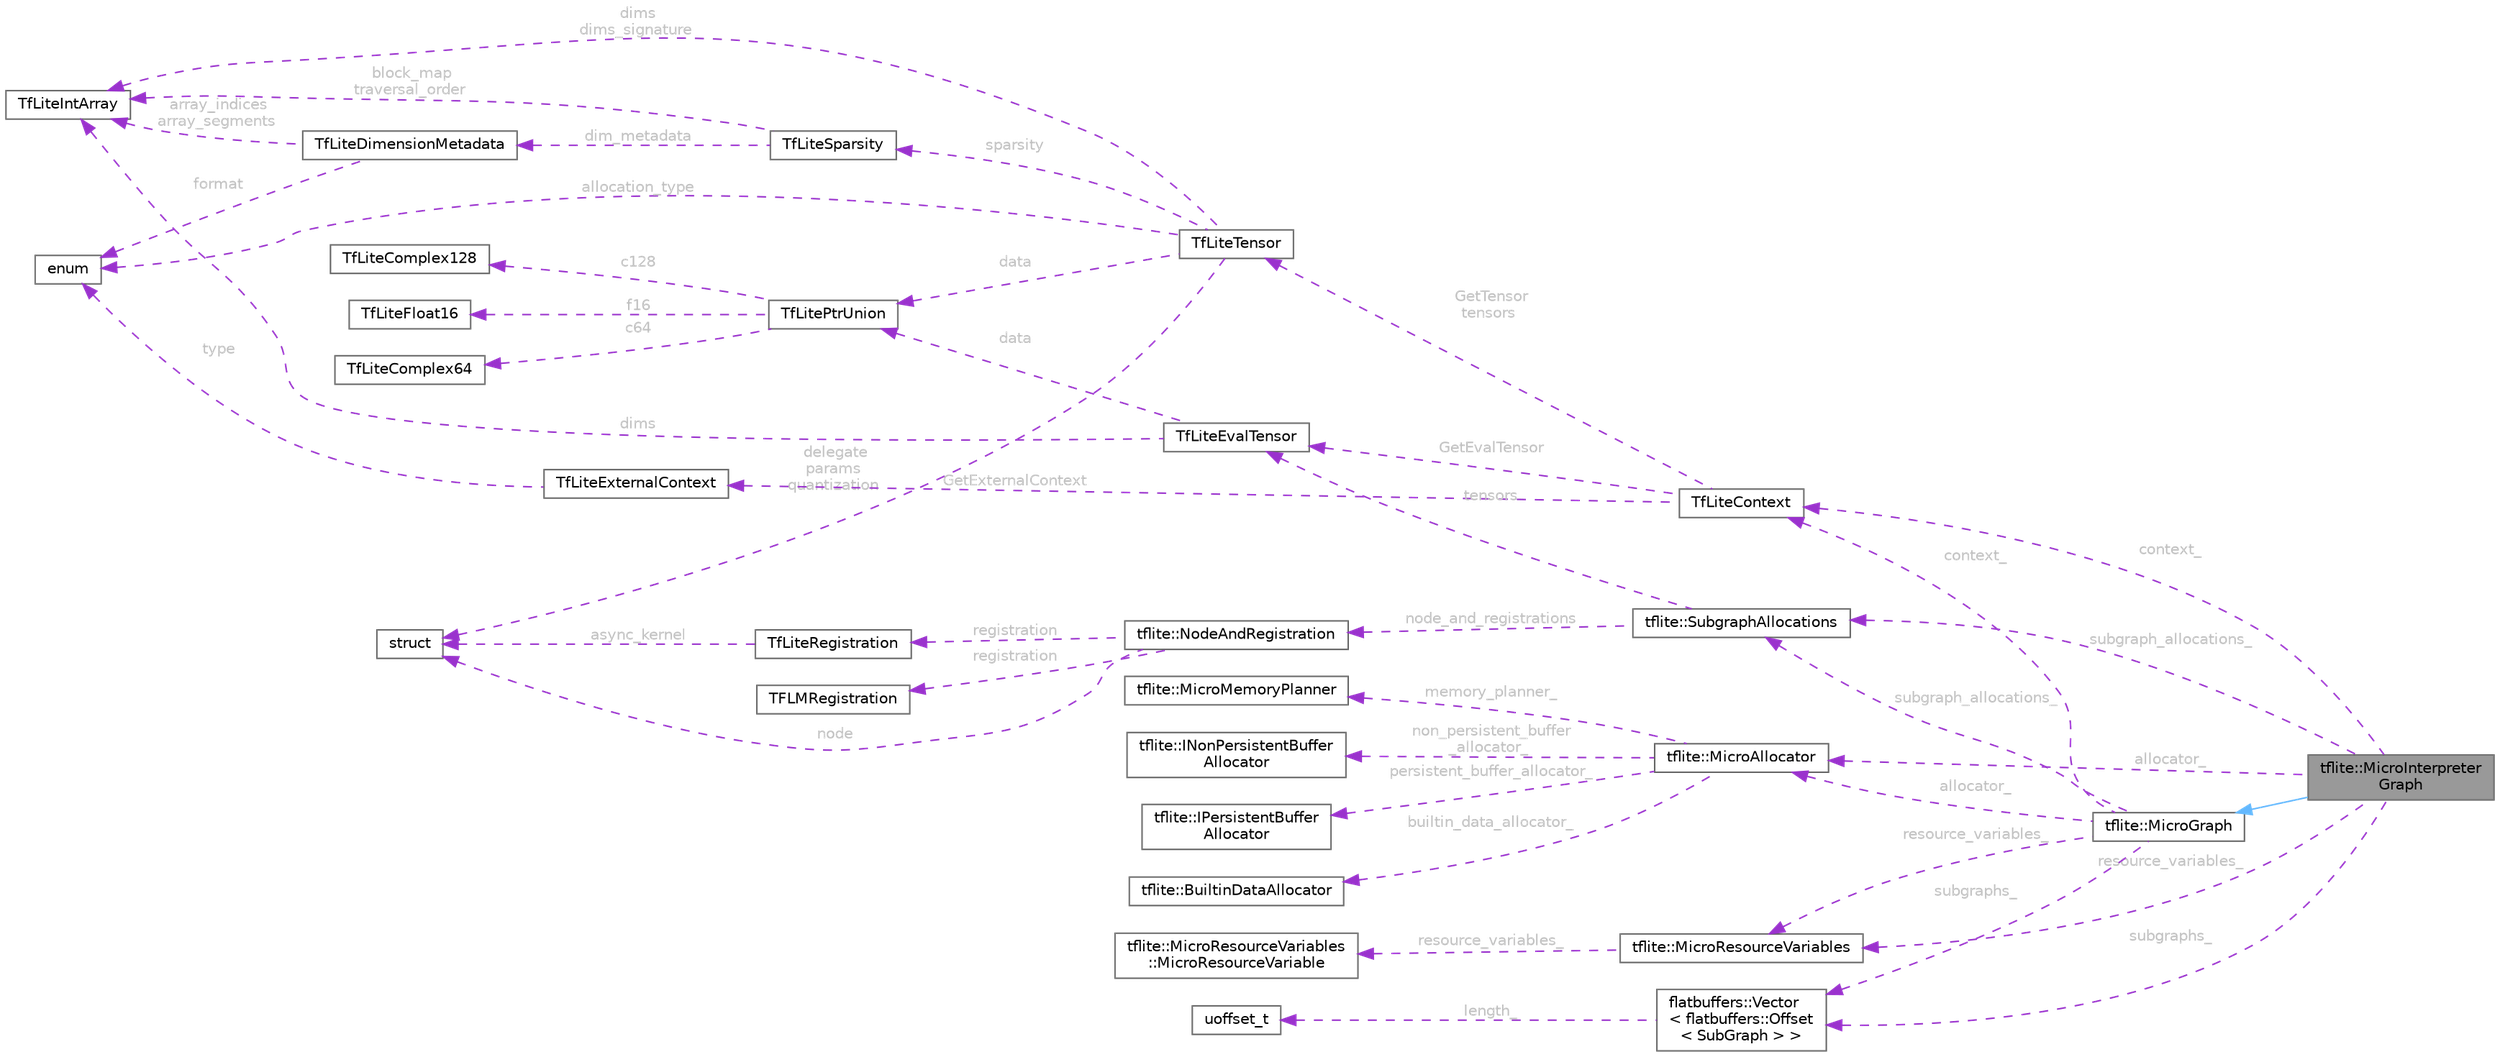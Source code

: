 digraph "tflite::MicroInterpreterGraph"
{
 // LATEX_PDF_SIZE
  bgcolor="transparent";
  edge [fontname=Helvetica,fontsize=10,labelfontname=Helvetica,labelfontsize=10];
  node [fontname=Helvetica,fontsize=10,shape=box,height=0.2,width=0.4];
  rankdir="LR";
  Node1 [id="Node000001",label="tflite::MicroInterpreter\lGraph",height=0.2,width=0.4,color="gray40", fillcolor="grey60", style="filled", fontcolor="black",tooltip=" "];
  Node2 -> Node1 [id="edge42_Node000001_Node000002",dir="back",color="steelblue1",style="solid",tooltip=" "];
  Node2 [id="Node000002",label="tflite::MicroGraph",height=0.2,width=0.4,color="gray40", fillcolor="white", style="filled",URL="$classtflite_1_1_micro_graph.html",tooltip=" "];
  Node3 -> Node2 [id="edge43_Node000002_Node000003",dir="back",color="darkorchid3",style="dashed",tooltip=" ",label=" context_",fontcolor="grey" ];
  Node3 [id="Node000003",label="TfLiteContext",height=0.2,width=0.4,color="gray40", fillcolor="white", style="filled",URL="$struct_tf_lite_context.html",tooltip=" "];
  Node4 -> Node3 [id="edge44_Node000003_Node000004",dir="back",color="darkorchid3",style="dashed",tooltip=" ",label=" GetTensor\ntensors",fontcolor="grey" ];
  Node4 [id="Node000004",label="TfLiteTensor",height=0.2,width=0.4,color="gray40", fillcolor="white", style="filled",URL="$struct_tf_lite_tensor.html",tooltip=" "];
  Node5 -> Node4 [id="edge45_Node000004_Node000005",dir="back",color="darkorchid3",style="dashed",tooltip=" ",label=" data",fontcolor="grey" ];
  Node5 [id="Node000005",label="TfLitePtrUnion",height=0.2,width=0.4,color="gray40", fillcolor="white", style="filled",URL="$union_tf_lite_ptr_union.html",tooltip=" "];
  Node6 -> Node5 [id="edge46_Node000005_Node000006",dir="back",color="darkorchid3",style="dashed",tooltip=" ",label=" f16",fontcolor="grey" ];
  Node6 [id="Node000006",label="TfLiteFloat16",height=0.2,width=0.4,color="gray40", fillcolor="white", style="filled",URL="$struct_tf_lite_float16.html",tooltip="Half precision data type compatible with the C99 definition."];
  Node7 -> Node5 [id="edge47_Node000005_Node000007",dir="back",color="darkorchid3",style="dashed",tooltip=" ",label=" c64",fontcolor="grey" ];
  Node7 [id="Node000007",label="TfLiteComplex64",height=0.2,width=0.4,color="gray40", fillcolor="white", style="filled",URL="$struct_tf_lite_complex64.html",tooltip="Single-precision complex data type compatible with the C99 definition."];
  Node8 -> Node5 [id="edge48_Node000005_Node000008",dir="back",color="darkorchid3",style="dashed",tooltip=" ",label=" c128",fontcolor="grey" ];
  Node8 [id="Node000008",label="TfLiteComplex128",height=0.2,width=0.4,color="gray40", fillcolor="white", style="filled",URL="$struct_tf_lite_complex128.html",tooltip="Double-precision complex data type compatible with the C99 definition."];
  Node9 -> Node4 [id="edge49_Node000004_Node000009",dir="back",color="darkorchid3",style="dashed",tooltip=" ",label=" dims\ndims_signature",fontcolor="grey" ];
  Node9 [id="Node000009",label="TfLiteIntArray",height=0.2,width=0.4,color="gray40", fillcolor="white", style="filled",URL="$struct_tf_lite_int_array.html",tooltip=" "];
  Node10 -> Node4 [id="edge50_Node000004_Node000010",dir="back",color="darkorchid3",style="dashed",tooltip=" ",label=" delegate\nparams\nquantization",fontcolor="grey" ];
  Node10 [id="Node000010",label="struct",height=0.2,width=0.4,color="gray40", fillcolor="white", style="filled",tooltip=" "];
  Node11 -> Node4 [id="edge51_Node000004_Node000011",dir="back",color="darkorchid3",style="dashed",tooltip=" ",label=" allocation_type",fontcolor="grey" ];
  Node11 [id="Node000011",label="enum",height=0.2,width=0.4,color="gray40", fillcolor="white", style="filled",tooltip=" "];
  Node12 -> Node4 [id="edge52_Node000004_Node000012",dir="back",color="darkorchid3",style="dashed",tooltip=" ",label=" sparsity",fontcolor="grey" ];
  Node12 [id="Node000012",label="TfLiteSparsity",height=0.2,width=0.4,color="gray40", fillcolor="white", style="filled",URL="$struct_tf_lite_sparsity.html",tooltip=" "];
  Node9 -> Node12 [id="edge53_Node000012_Node000009",dir="back",color="darkorchid3",style="dashed",tooltip=" ",label=" block_map\ntraversal_order",fontcolor="grey" ];
  Node13 -> Node12 [id="edge54_Node000012_Node000013",dir="back",color="darkorchid3",style="dashed",tooltip=" ",label=" dim_metadata",fontcolor="grey" ];
  Node13 [id="Node000013",label="TfLiteDimensionMetadata",height=0.2,width=0.4,color="gray40", fillcolor="white", style="filled",URL="$struct_tf_lite_dimension_metadata.html",tooltip="Metadata to encode each dimension in a sparse tensor."];
  Node11 -> Node13 [id="edge55_Node000013_Node000011",dir="back",color="darkorchid3",style="dashed",tooltip=" ",label=" format",fontcolor="grey" ];
  Node9 -> Node13 [id="edge56_Node000013_Node000009",dir="back",color="darkorchid3",style="dashed",tooltip=" ",label=" array_indices\narray_segments",fontcolor="grey" ];
  Node14 -> Node3 [id="edge57_Node000003_Node000014",dir="back",color="darkorchid3",style="dashed",tooltip=" ",label=" GetExternalContext",fontcolor="grey" ];
  Node14 [id="Node000014",label="TfLiteExternalContext",height=0.2,width=0.4,color="gray40", fillcolor="white", style="filled",URL="$struct_tf_lite_external_context.html",tooltip=" "];
  Node11 -> Node14 [id="edge58_Node000014_Node000011",dir="back",color="darkorchid3",style="dashed",tooltip=" ",label=" type",fontcolor="grey" ];
  Node15 -> Node3 [id="edge59_Node000003_Node000015",dir="back",color="darkorchid3",style="dashed",tooltip=" ",label=" GetEvalTensor",fontcolor="grey" ];
  Node15 [id="Node000015",label="TfLiteEvalTensor",height=0.2,width=0.4,color="gray40", fillcolor="white", style="filled",URL="$struct_tf_lite_eval_tensor.html",tooltip=" "];
  Node5 -> Node15 [id="edge60_Node000015_Node000005",dir="back",color="darkorchid3",style="dashed",tooltip=" ",label=" data",fontcolor="grey" ];
  Node9 -> Node15 [id="edge61_Node000015_Node000009",dir="back",color="darkorchid3",style="dashed",tooltip=" ",label=" dims",fontcolor="grey" ];
  Node16 -> Node2 [id="edge62_Node000002_Node000016",dir="back",color="darkorchid3",style="dashed",tooltip=" ",label=" allocator_",fontcolor="grey" ];
  Node16 [id="Node000016",label="tflite::MicroAllocator",height=0.2,width=0.4,color="gray40", fillcolor="white", style="filled",URL="$classtflite_1_1_micro_allocator.html",tooltip=" "];
  Node17 -> Node16 [id="edge63_Node000016_Node000017",dir="back",color="darkorchid3",style="dashed",tooltip=" ",label=" non_persistent_buffer\l_allocator_",fontcolor="grey" ];
  Node17 [id="Node000017",label="tflite::INonPersistentBuffer\lAllocator",height=0.2,width=0.4,color="gray40", fillcolor="white", style="filled",URL="$classtflite_1_1_i_non_persistent_buffer_allocator.html",tooltip=" "];
  Node18 -> Node16 [id="edge64_Node000016_Node000018",dir="back",color="darkorchid3",style="dashed",tooltip=" ",label=" persistent_buffer_allocator_",fontcolor="grey" ];
  Node18 [id="Node000018",label="tflite::IPersistentBuffer\lAllocator",height=0.2,width=0.4,color="gray40", fillcolor="white", style="filled",URL="$classtflite_1_1_i_persistent_buffer_allocator.html",tooltip=" "];
  Node19 -> Node16 [id="edge65_Node000016_Node000019",dir="back",color="darkorchid3",style="dashed",tooltip=" ",label=" builtin_data_allocator_",fontcolor="grey" ];
  Node19 [id="Node000019",label="tflite::BuiltinDataAllocator",height=0.2,width=0.4,color="gray40", fillcolor="white", style="filled",URL="$classtflite_1_1_builtin_data_allocator.html",tooltip=" "];
  Node20 -> Node16 [id="edge66_Node000016_Node000020",dir="back",color="darkorchid3",style="dashed",tooltip=" ",label=" memory_planner_",fontcolor="grey" ];
  Node20 [id="Node000020",label="tflite::MicroMemoryPlanner",height=0.2,width=0.4,color="gray40", fillcolor="white", style="filled",URL="$classtflite_1_1_micro_memory_planner.html",tooltip=" "];
  Node21 -> Node2 [id="edge67_Node000002_Node000021",dir="back",color="darkorchid3",style="dashed",tooltip=" ",label=" subgraph_allocations_",fontcolor="grey" ];
  Node21 [id="Node000021",label="tflite::SubgraphAllocations",height=0.2,width=0.4,color="gray40", fillcolor="white", style="filled",URL="$structtflite_1_1_subgraph_allocations.html",tooltip=" "];
  Node22 -> Node21 [id="edge68_Node000021_Node000022",dir="back",color="darkorchid3",style="dashed",tooltip=" ",label=" node_and_registrations",fontcolor="grey" ];
  Node22 [id="Node000022",label="tflite::NodeAndRegistration",height=0.2,width=0.4,color="gray40", fillcolor="white", style="filled",URL="$structtflite_1_1_node_and_registration.html",tooltip=" "];
  Node10 -> Node22 [id="edge69_Node000022_Node000010",dir="back",color="darkorchid3",style="dashed",tooltip=" ",label=" node",fontcolor="grey" ];
  Node23 -> Node22 [id="edge70_Node000022_Node000023",dir="back",color="darkorchid3",style="dashed",tooltip=" ",label=" registration",fontcolor="grey" ];
  Node23 [id="Node000023",label="TfLiteRegistration",height=0.2,width=0.4,color="gray40", fillcolor="white", style="filled",URL="$struct_tf_lite_registration.html",tooltip=" "];
  Node10 -> Node23 [id="edge71_Node000023_Node000010",dir="back",color="darkorchid3",style="dashed",tooltip=" ",label=" async_kernel",fontcolor="grey" ];
  Node24 -> Node22 [id="edge72_Node000022_Node000024",dir="back",color="darkorchid3",style="dashed",tooltip=" ",label=" registration",fontcolor="grey" ];
  Node24 [id="Node000024",label="TFLMRegistration",height=0.2,width=0.4,color="gray40", fillcolor="white", style="filled",URL="$struct_t_f_l_m_registration.html",tooltip=" "];
  Node15 -> Node21 [id="edge73_Node000021_Node000015",dir="back",color="darkorchid3",style="dashed",tooltip=" ",label=" tensors",fontcolor="grey" ];
  Node25 -> Node2 [id="edge74_Node000002_Node000025",dir="back",color="darkorchid3",style="dashed",tooltip=" ",label=" resource_variables_",fontcolor="grey" ];
  Node25 [id="Node000025",label="tflite::MicroResourceVariables",height=0.2,width=0.4,color="gray40", fillcolor="white", style="filled",URL="$classtflite_1_1_micro_resource_variables.html",tooltip=" "];
  Node26 -> Node25 [id="edge75_Node000025_Node000026",dir="back",color="darkorchid3",style="dashed",tooltip=" ",label=" resource_variables_",fontcolor="grey" ];
  Node26 [id="Node000026",label="tflite::MicroResourceVariables\l::MicroResourceVariable",height=0.2,width=0.4,color="gray40", fillcolor="white", style="filled",URL="$structtflite_1_1_micro_resource_variables_1_1_micro_resource_variable.html",tooltip=" "];
  Node27 -> Node2 [id="edge76_Node000002_Node000027",dir="back",color="darkorchid3",style="dashed",tooltip=" ",label=" subgraphs_",fontcolor="grey" ];
  Node27 [id="Node000027",label="flatbuffers::Vector\l\< flatbuffers::Offset\l\< SubGraph \> \>",height=0.2,width=0.4,color="gray40", fillcolor="white", style="filled",URL="$classflatbuffers_1_1_vector.html",tooltip=" "];
  Node28 -> Node27 [id="edge77_Node000027_Node000028",dir="back",color="darkorchid3",style="dashed",tooltip=" ",label=" length_",fontcolor="grey" ];
  Node28 [id="Node000028",label="uoffset_t",height=0.2,width=0.4,color="gray40", fillcolor="white", style="filled",tooltip=" "];
  Node3 -> Node1 [id="edge78_Node000001_Node000003",dir="back",color="darkorchid3",style="dashed",tooltip=" ",label=" context_",fontcolor="grey" ];
  Node16 -> Node1 [id="edge79_Node000001_Node000016",dir="back",color="darkorchid3",style="dashed",tooltip=" ",label=" allocator_",fontcolor="grey" ];
  Node21 -> Node1 [id="edge80_Node000001_Node000021",dir="back",color="darkorchid3",style="dashed",tooltip=" ",label=" subgraph_allocations_",fontcolor="grey" ];
  Node25 -> Node1 [id="edge81_Node000001_Node000025",dir="back",color="darkorchid3",style="dashed",tooltip=" ",label=" resource_variables_",fontcolor="grey" ];
  Node27 -> Node1 [id="edge82_Node000001_Node000027",dir="back",color="darkorchid3",style="dashed",tooltip=" ",label=" subgraphs_",fontcolor="grey" ];
}
